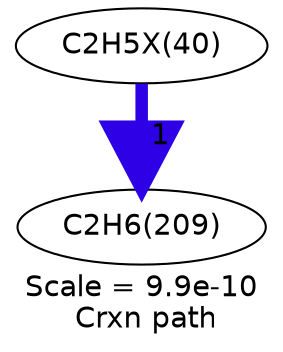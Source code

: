 digraph reaction_paths {
center=1;
s40 -> s16[fontname="Helvetica", style="setlinewidth(6)", arrowsize=3, color="0.7, 1.5, 0.9"
, label=" 1"];
s16 [ fontname="Helvetica", label="C2H6(209)"];
s40 [ fontname="Helvetica", label="C2H5X(40)"];
 label = "Scale = 9.9e-10\l Crxn path";
 fontname = "Helvetica";
}

